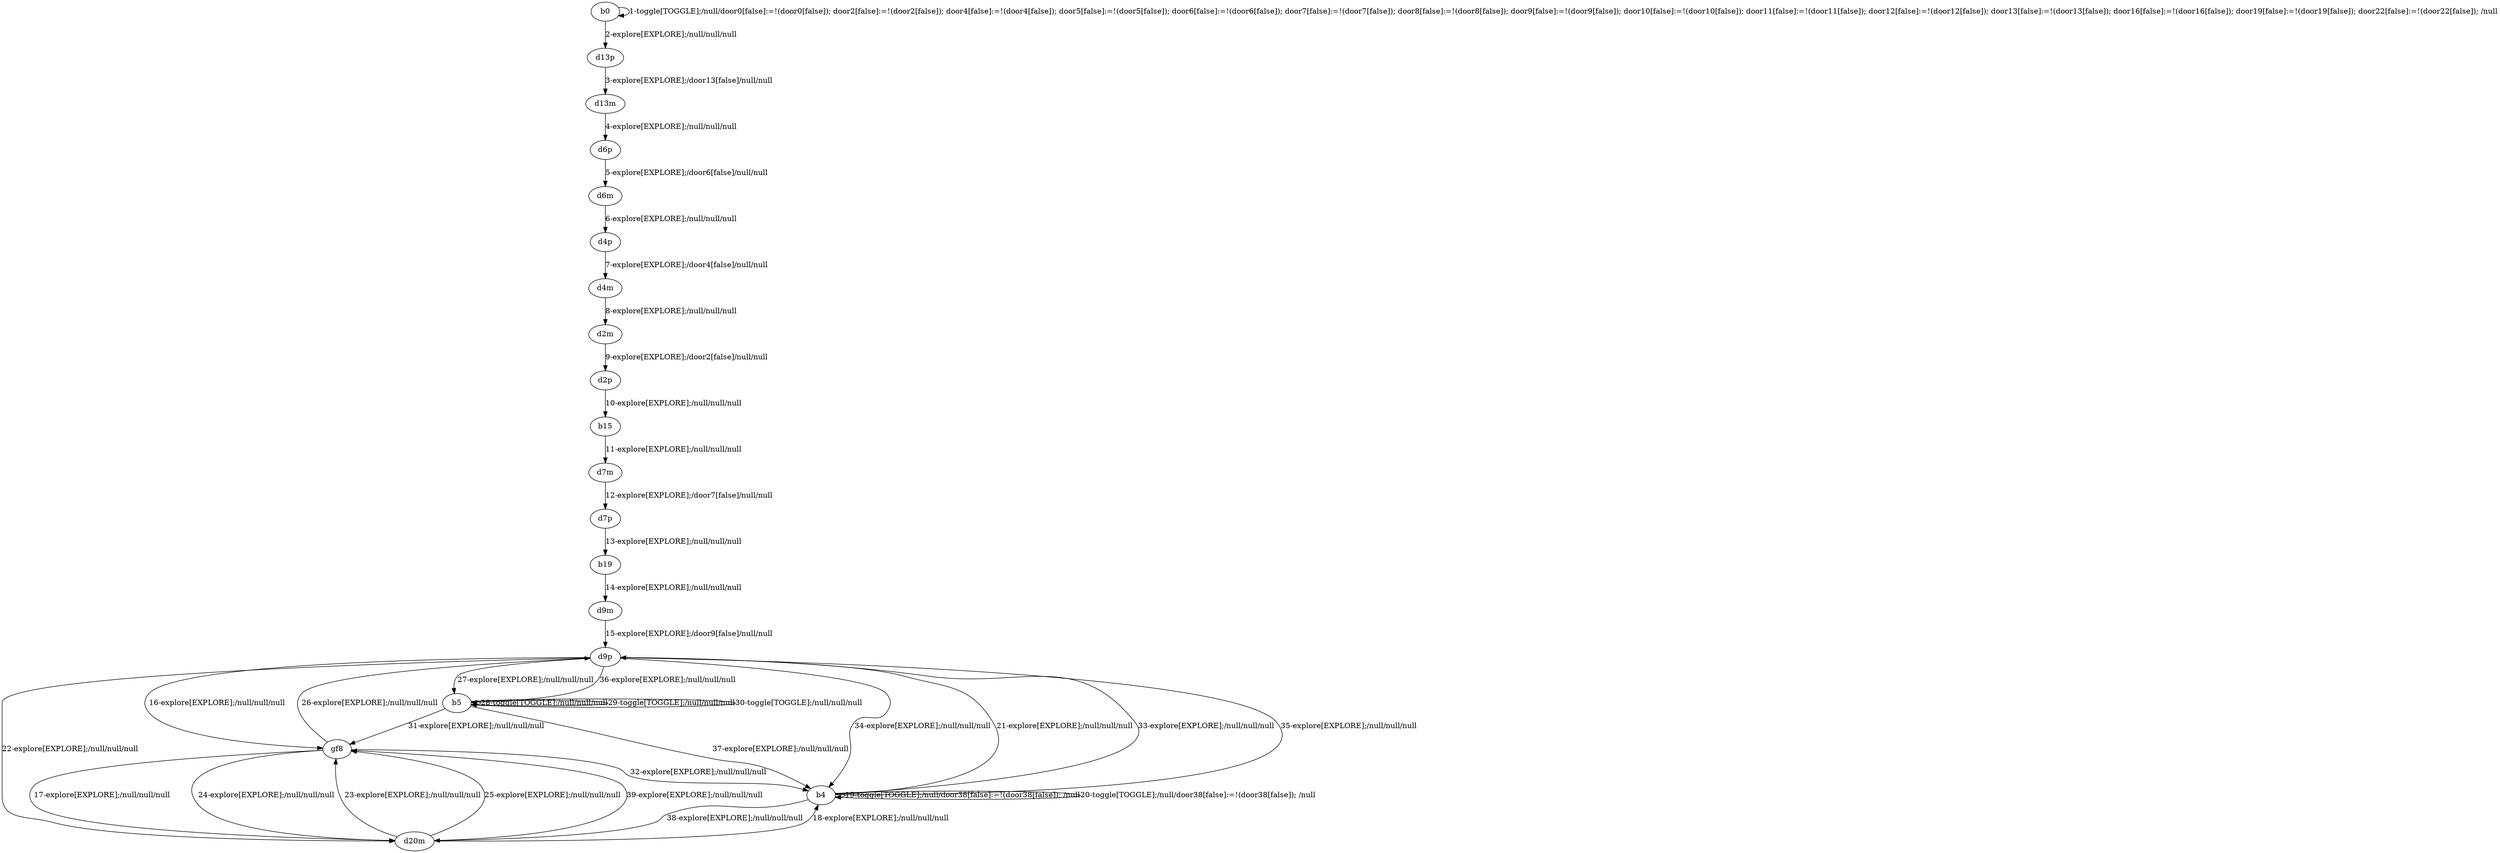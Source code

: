 # Total number of goals covered by this test: 1
# b4 --> d20m

digraph g {
"b0" -> "b0" [label = "1-toggle[TOGGLE];/null/door0[false]:=!(door0[false]); door2[false]:=!(door2[false]); door4[false]:=!(door4[false]); door5[false]:=!(door5[false]); door6[false]:=!(door6[false]); door7[false]:=!(door7[false]); door8[false]:=!(door8[false]); door9[false]:=!(door9[false]); door10[false]:=!(door10[false]); door11[false]:=!(door11[false]); door12[false]:=!(door12[false]); door13[false]:=!(door13[false]); door16[false]:=!(door16[false]); door19[false]:=!(door19[false]); door22[false]:=!(door22[false]); /null"];
"b0" -> "d13p" [label = "2-explore[EXPLORE];/null/null/null"];
"d13p" -> "d13m" [label = "3-explore[EXPLORE];/door13[false]/null/null"];
"d13m" -> "d6p" [label = "4-explore[EXPLORE];/null/null/null"];
"d6p" -> "d6m" [label = "5-explore[EXPLORE];/door6[false]/null/null"];
"d6m" -> "d4p" [label = "6-explore[EXPLORE];/null/null/null"];
"d4p" -> "d4m" [label = "7-explore[EXPLORE];/door4[false]/null/null"];
"d4m" -> "d2m" [label = "8-explore[EXPLORE];/null/null/null"];
"d2m" -> "d2p" [label = "9-explore[EXPLORE];/door2[false]/null/null"];
"d2p" -> "b15" [label = "10-explore[EXPLORE];/null/null/null"];
"b15" -> "d7m" [label = "11-explore[EXPLORE];/null/null/null"];
"d7m" -> "d7p" [label = "12-explore[EXPLORE];/door7[false]/null/null"];
"d7p" -> "b19" [label = "13-explore[EXPLORE];/null/null/null"];
"b19" -> "d9m" [label = "14-explore[EXPLORE];/null/null/null"];
"d9m" -> "d9p" [label = "15-explore[EXPLORE];/door9[false]/null/null"];
"d9p" -> "gf8" [label = "16-explore[EXPLORE];/null/null/null"];
"gf8" -> "d20m" [label = "17-explore[EXPLORE];/null/null/null"];
"d20m" -> "b4" [label = "18-explore[EXPLORE];/null/null/null"];
"b4" -> "b4" [label = "19-toggle[TOGGLE];/null/door38[false]:=!(door38[false]); /null"];
"b4" -> "b4" [label = "20-toggle[TOGGLE];/null/door38[false]:=!(door38[false]); /null"];
"b4" -> "d9p" [label = "21-explore[EXPLORE];/null/null/null"];
"d9p" -> "d20m" [label = "22-explore[EXPLORE];/null/null/null"];
"d20m" -> "gf8" [label = "23-explore[EXPLORE];/null/null/null"];
"gf8" -> "d20m" [label = "24-explore[EXPLORE];/null/null/null"];
"d20m" -> "gf8" [label = "25-explore[EXPLORE];/null/null/null"];
"gf8" -> "d9p" [label = "26-explore[EXPLORE];/null/null/null"];
"d9p" -> "b5" [label = "27-explore[EXPLORE];/null/null/null"];
"b5" -> "b5" [label = "28-toggle[TOGGLE];/null/null/null"];
"b5" -> "b5" [label = "29-toggle[TOGGLE];/null/null/null"];
"b5" -> "b5" [label = "30-toggle[TOGGLE];/null/null/null"];
"b5" -> "gf8" [label = "31-explore[EXPLORE];/null/null/null"];
"gf8" -> "b4" [label = "32-explore[EXPLORE];/null/null/null"];
"b4" -> "d9p" [label = "33-explore[EXPLORE];/null/null/null"];
"d9p" -> "b4" [label = "34-explore[EXPLORE];/null/null/null"];
"b4" -> "d9p" [label = "35-explore[EXPLORE];/null/null/null"];
"d9p" -> "b5" [label = "36-explore[EXPLORE];/null/null/null"];
"b5" -> "b4" [label = "37-explore[EXPLORE];/null/null/null"];
"b4" -> "d20m" [label = "38-explore[EXPLORE];/null/null/null"];
"d20m" -> "gf8" [label = "39-explore[EXPLORE];/null/null/null"];
}